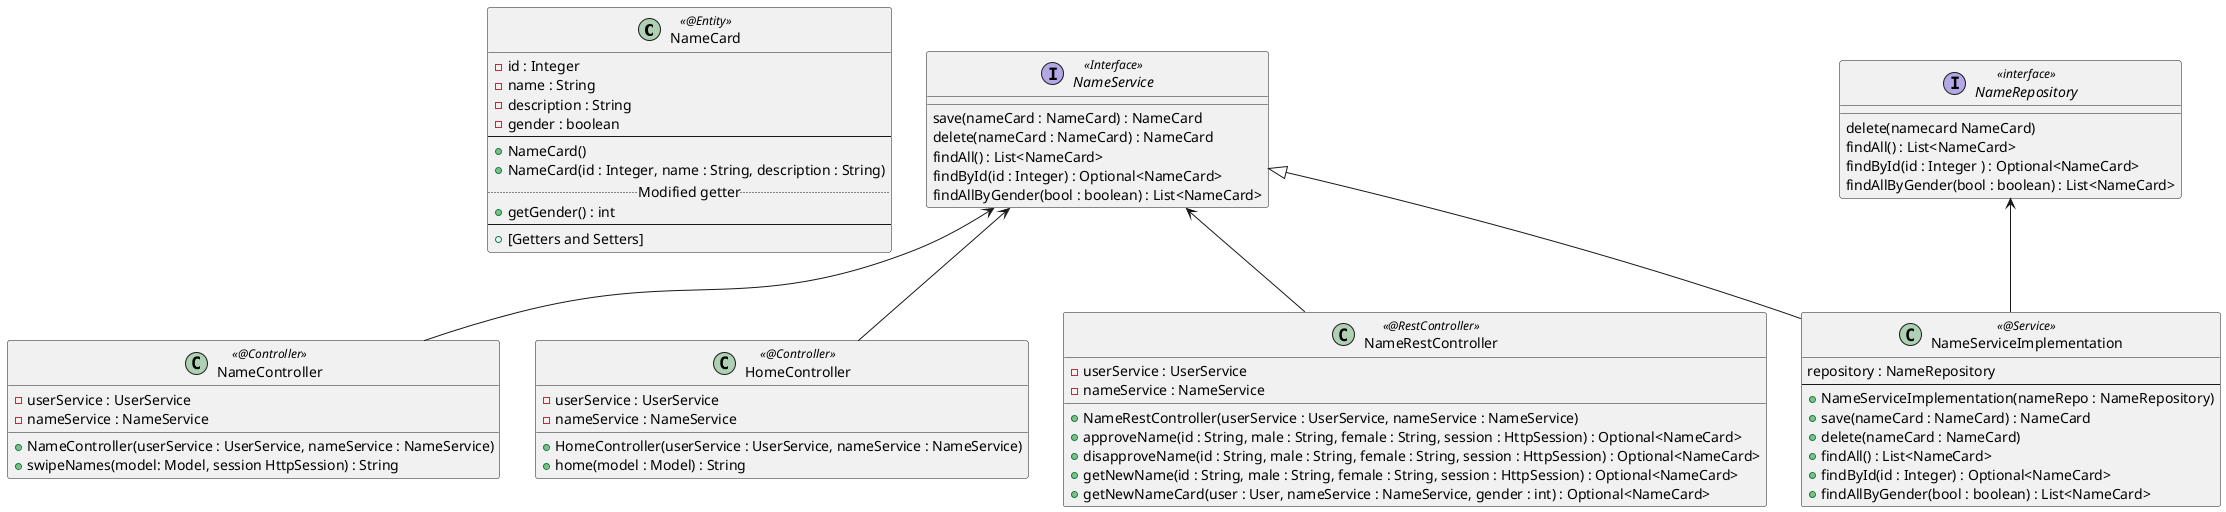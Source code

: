 @startuml Name
Class NameCard <<@Entity>> {
    -id : Integer
    -name : String
    -description : String
    -gender : boolean
    --
    +NameCard()
    +NameCard(id : Integer, name : String, description : String)
    .. Modified getter ..
    +getGender() : int
    --
    +[Getters and Setters]
}

class NameController <<@Controller>> {
    -userService : UserService
    -nameService : NameService
    +NameController(userService : UserService, nameService : NameService)
    +swipeNames(model: Model, session HttpSession) : String
}

class HomeController <<@Controller>> {
    -userService : UserService
    -nameService : NameService
    +HomeController(userService : UserService, nameService : NameService)
    +home(model : Model) : String
}
class NameRestController <<@RestController>> {
    -userService : UserService
    -nameService : NameService
    +NameRestController(userService : UserService, nameService : NameService)
    +approveName(id : String, male : String, female : String, session : HttpSession) : Optional<NameCard>
    +disapproveName(id : String, male : String, female : String, session : HttpSession) : Optional<NameCard>
    +getNewName(id : String, male : String, female : String, session : HttpSession) : Optional<NameCard>
    +getNewNameCard(user : User, nameService : NameService, gender : int) : Optional<NameCard>
}
Interface NameRepository<<interface>> {
    delete(namecard NameCard)
    findAll() : List<NameCard>
    findById(id : Integer ) : Optional<NameCard>
    findAllByGender(bool : boolean) : List<NameCard>
}
Interface NameService <<Interface>> {
    save(nameCard : NameCard) : NameCard
    delete(nameCard : NameCard) : NameCard
    findAll() : List<NameCard>
    findById(id : Integer) : Optional<NameCard>
    findAllByGender(bool : boolean) : List<NameCard>
}
class NameServiceImplementation <<@Service>> {
    repository : NameRepository
    --
    +NameServiceImplementation(nameRepo : NameRepository)
    +save(nameCard : NameCard) : NameCard
    +delete(nameCard : NameCard)
    +findAll() : List<NameCard>
    +findById(id : Integer) : Optional<NameCard>
    +findAllByGender(bool : boolean) : List<NameCard>
}

NameService <|-- NameServiceImplementation

NameRepository <-- NameServiceImplementation

NameService <-- HomeController

NameService <-- NameController

NameService <-- NameRestController
@enduml